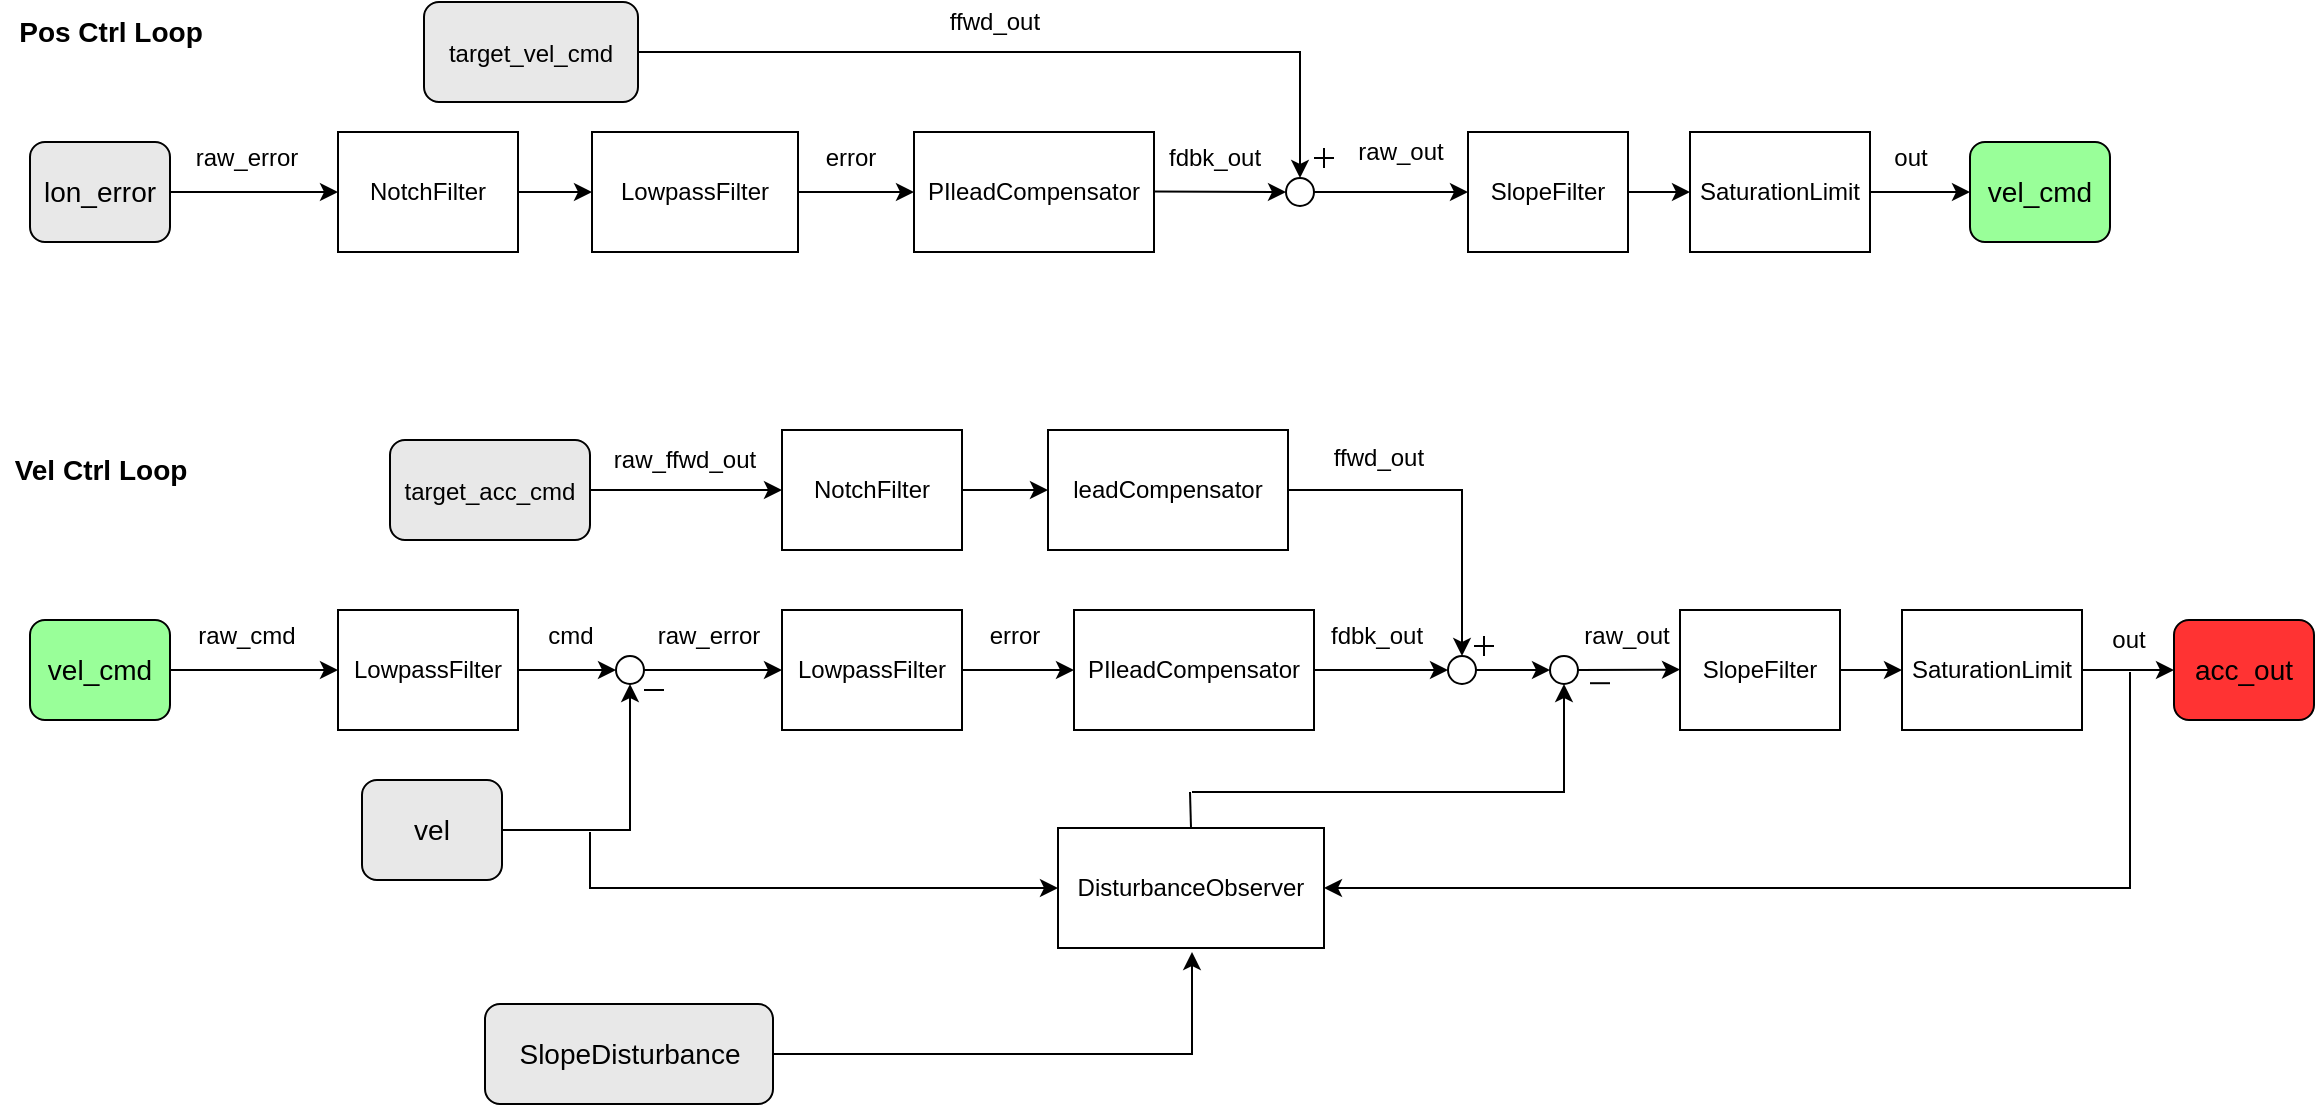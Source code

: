 <mxfile version="15.7.3" type="github">
  <diagram id="6g_Fd1ajQckZ7Yqp9gsq" name="Page-1">
    <mxGraphModel dx="1422" dy="1875" grid="1" gridSize="10" guides="1" tooltips="1" connect="1" arrows="1" fold="1" page="1" pageScale="1" pageWidth="827" pageHeight="1169" math="0" shadow="0">
      <root>
        <mxCell id="0" />
        <mxCell id="1" parent="0" />
        <mxCell id="FIAnAyh_88PYfkYXIVhB-5" style="edgeStyle=orthogonalEdgeStyle;rounded=0;orthogonalLoop=1;jettySize=auto;html=1;exitX=1;exitY=0.5;exitDx=0;exitDy=0;entryX=0;entryY=0.5;entryDx=0;entryDy=0;" parent="1" source="FIAnAyh_88PYfkYXIVhB-1" target="RUSnrg1oQo-M4RbumIp_-7" edge="1">
          <mxGeometry relative="1" as="geometry">
            <mxPoint x="404" as="targetPoint" />
          </mxGeometry>
        </mxCell>
        <mxCell id="FIAnAyh_88PYfkYXIVhB-1" value="NotchFilter" style="rounded=0;whiteSpace=wrap;html=1;" parent="1" vertex="1">
          <mxGeometry x="254" y="-30" width="90" height="60" as="geometry" />
        </mxCell>
        <mxCell id="RUSnrg1oQo-M4RbumIp_-3" value="" style="endArrow=classic;html=1;rounded=0;entryX=0;entryY=0.5;entryDx=0;entryDy=0;exitX=1;exitY=0.5;exitDx=0;exitDy=0;" parent="1" source="qoE_y93I6-oWgTe839o0-49" target="FIAnAyh_88PYfkYXIVhB-1" edge="1">
          <mxGeometry width="50" height="50" relative="1" as="geometry">
            <mxPoint x="174" as="sourcePoint" />
            <mxPoint x="204" y="-0.29" as="targetPoint" />
          </mxGeometry>
        </mxCell>
        <mxCell id="RUSnrg1oQo-M4RbumIp_-4" value="raw_error" style="text;html=1;align=center;verticalAlign=middle;resizable=0;points=[];autosize=1;strokeColor=none;fillColor=none;" parent="1" vertex="1">
          <mxGeometry x="173" y="-27" width="70" height="20" as="geometry" />
        </mxCell>
        <mxCell id="RUSnrg1oQo-M4RbumIp_-8" style="edgeStyle=orthogonalEdgeStyle;rounded=0;orthogonalLoop=1;jettySize=auto;html=1;exitX=1;exitY=0.5;exitDx=0;exitDy=0;entryX=0;entryY=0.5;entryDx=0;entryDy=0;" parent="1" source="RUSnrg1oQo-M4RbumIp_-7" target="RUSnrg1oQo-M4RbumIp_-10" edge="1">
          <mxGeometry relative="1" as="geometry">
            <mxPoint x="542" y="0.143" as="targetPoint" />
          </mxGeometry>
        </mxCell>
        <mxCell id="RUSnrg1oQo-M4RbumIp_-7" value="LowpassFilter" style="rounded=0;whiteSpace=wrap;html=1;" parent="1" vertex="1">
          <mxGeometry x="381" y="-30" width="103" height="60" as="geometry" />
        </mxCell>
        <mxCell id="RUSnrg1oQo-M4RbumIp_-10" value="PIleadCompensator" style="rounded=0;whiteSpace=wrap;html=1;" parent="1" vertex="1">
          <mxGeometry x="542" y="-30" width="120" height="60" as="geometry" />
        </mxCell>
        <mxCell id="RUSnrg1oQo-M4RbumIp_-11" value="" style="endArrow=classic;html=1;rounded=0;exitX=1;exitY=0.5;exitDx=0;exitDy=0;entryX=0;entryY=0.5;entryDx=0;entryDy=0;" parent="1" target="RUSnrg1oQo-M4RbumIp_-13" edge="1">
          <mxGeometry width="50" height="50" relative="1" as="geometry">
            <mxPoint x="662" y="-0.29" as="sourcePoint" />
            <mxPoint x="723" y="-0.29" as="targetPoint" />
          </mxGeometry>
        </mxCell>
        <mxCell id="RUSnrg1oQo-M4RbumIp_-12" value="fdbk_out" style="text;html=1;align=center;verticalAlign=middle;resizable=0;points=[];autosize=1;strokeColor=none;fillColor=none;" parent="1" vertex="1">
          <mxGeometry x="662" y="-27" width="60" height="20" as="geometry" />
        </mxCell>
        <mxCell id="RUSnrg1oQo-M4RbumIp_-13" value="" style="ellipse;whiteSpace=wrap;html=1;aspect=fixed;" parent="1" vertex="1">
          <mxGeometry x="728" y="-7" width="14" height="14" as="geometry" />
        </mxCell>
        <mxCell id="RUSnrg1oQo-M4RbumIp_-15" value="" style="endArrow=classic;html=1;rounded=0;exitX=1;exitY=0.5;exitDx=0;exitDy=0;" parent="1" source="6ou-MsNmvMS3vPGDJ_Ky-21" edge="1">
          <mxGeometry width="50" height="50" relative="1" as="geometry">
            <mxPoint x="513" y="-70" as="sourcePoint" />
            <mxPoint x="735" y="-7" as="targetPoint" />
            <Array as="points">
              <mxPoint x="620" y="-70" />
              <mxPoint x="735" y="-70" />
            </Array>
          </mxGeometry>
        </mxCell>
        <mxCell id="RUSnrg1oQo-M4RbumIp_-19" value="" style="group" parent="1" vertex="1" connectable="0">
          <mxGeometry x="742" y="-22" width="10" height="10" as="geometry" />
        </mxCell>
        <mxCell id="RUSnrg1oQo-M4RbumIp_-17" value="" style="endArrow=none;html=1;rounded=0;" parent="RUSnrg1oQo-M4RbumIp_-19" edge="1">
          <mxGeometry width="50" height="50" relative="1" as="geometry">
            <mxPoint x="5" y="10" as="sourcePoint" />
            <mxPoint x="5" as="targetPoint" />
          </mxGeometry>
        </mxCell>
        <mxCell id="RUSnrg1oQo-M4RbumIp_-18" value="" style="endArrow=none;html=1;rounded=0;" parent="RUSnrg1oQo-M4RbumIp_-19" edge="1">
          <mxGeometry width="50" height="50" relative="1" as="geometry">
            <mxPoint x="10" y="5" as="sourcePoint" />
            <mxPoint y="5" as="targetPoint" />
          </mxGeometry>
        </mxCell>
        <mxCell id="RUSnrg1oQo-M4RbumIp_-20" value="SlopeFilter" style="rounded=0;whiteSpace=wrap;html=1;" parent="1" vertex="1">
          <mxGeometry x="819" y="-30" width="80" height="60" as="geometry" />
        </mxCell>
        <mxCell id="RUSnrg1oQo-M4RbumIp_-21" value="" style="endArrow=classic;html=1;rounded=0;entryX=0;entryY=0.5;entryDx=0;entryDy=0;" parent="1" source="RUSnrg1oQo-M4RbumIp_-13" target="RUSnrg1oQo-M4RbumIp_-20" edge="1">
          <mxGeometry width="50" height="50" relative="1" as="geometry">
            <mxPoint x="743" as="sourcePoint" />
            <mxPoint x="783" as="targetPoint" />
          </mxGeometry>
        </mxCell>
        <mxCell id="RUSnrg1oQo-M4RbumIp_-22" value="SaturationLimit" style="rounded=0;whiteSpace=wrap;html=1;" parent="1" vertex="1">
          <mxGeometry x="930" y="-30" width="90" height="60" as="geometry" />
        </mxCell>
        <mxCell id="RUSnrg1oQo-M4RbumIp_-23" value="" style="endArrow=classic;html=1;rounded=0;exitX=1;exitY=0.5;exitDx=0;exitDy=0;entryX=0;entryY=0.5;entryDx=0;entryDy=0;" parent="1" source="RUSnrg1oQo-M4RbumIp_-20" target="RUSnrg1oQo-M4RbumIp_-22" edge="1">
          <mxGeometry width="50" height="50" relative="1" as="geometry">
            <mxPoint x="901.0" y="-0.24" as="sourcePoint" />
            <mxPoint x="923" as="targetPoint" />
          </mxGeometry>
        </mxCell>
        <mxCell id="RUSnrg1oQo-M4RbumIp_-24" value="" style="endArrow=classic;html=1;rounded=0;exitX=1;exitY=0.5;exitDx=0;exitDy=0;entryX=0;entryY=0.5;entryDx=0;entryDy=0;" parent="1" source="RUSnrg1oQo-M4RbumIp_-22" target="qoE_y93I6-oWgTe839o0-50" edge="1">
          <mxGeometry width="50" height="50" relative="1" as="geometry">
            <mxPoint x="1043" as="sourcePoint" />
            <mxPoint x="1063" as="targetPoint" />
          </mxGeometry>
        </mxCell>
        <mxCell id="RUSnrg1oQo-M4RbumIp_-25" value="raw_out" style="text;html=1;align=center;verticalAlign=middle;resizable=0;points=[];autosize=1;strokeColor=none;fillColor=none;" parent="1" vertex="1">
          <mxGeometry x="755" y="-30" width="60" height="20" as="geometry" />
        </mxCell>
        <mxCell id="RUSnrg1oQo-M4RbumIp_-26" value="out" style="text;html=1;align=center;verticalAlign=middle;resizable=0;points=[];autosize=1;strokeColor=none;fillColor=none;" parent="1" vertex="1">
          <mxGeometry x="1025" y="-27" width="30" height="20" as="geometry" />
        </mxCell>
        <mxCell id="RUSnrg1oQo-M4RbumIp_-27" value="error" style="text;html=1;align=center;verticalAlign=middle;resizable=0;points=[];autosize=1;strokeColor=none;fillColor=none;" parent="1" vertex="1">
          <mxGeometry x="490" y="-27" width="40" height="20" as="geometry" />
        </mxCell>
        <mxCell id="qoE_y93I6-oWgTe839o0-24" value="&lt;b&gt;&lt;font style=&quot;font-size: 14px&quot;&gt;Pos Ctrl Loop&lt;/font&gt;&lt;/b&gt;" style="text;html=1;align=center;verticalAlign=middle;resizable=0;points=[];autosize=1;strokeColor=none;fillColor=none;" parent="1" vertex="1">
          <mxGeometry x="85" y="-90" width="110" height="20" as="geometry" />
        </mxCell>
        <mxCell id="qoE_y93I6-oWgTe839o0-25" style="edgeStyle=orthogonalEdgeStyle;rounded=0;orthogonalLoop=1;jettySize=auto;html=1;exitX=1;exitY=0.5;exitDx=0;exitDy=0;entryX=0;entryY=0.5;entryDx=0;entryDy=0;" parent="1" source="qoE_y93I6-oWgTe839o0-26" target="qoE_y93I6-oWgTe839o0-54" edge="1">
          <mxGeometry relative="1" as="geometry">
            <mxPoint x="410" y="239" as="targetPoint" />
          </mxGeometry>
        </mxCell>
        <mxCell id="qoE_y93I6-oWgTe839o0-26" value="LowpassFilter" style="rounded=0;whiteSpace=wrap;html=1;" parent="1" vertex="1">
          <mxGeometry x="254" y="209" width="90" height="60" as="geometry" />
        </mxCell>
        <mxCell id="qoE_y93I6-oWgTe839o0-27" value="" style="endArrow=classic;html=1;rounded=0;entryX=0;entryY=0.5;entryDx=0;entryDy=0;exitX=1;exitY=0.5;exitDx=0;exitDy=0;" parent="1" source="qoE_y93I6-oWgTe839o0-52" target="qoE_y93I6-oWgTe839o0-26" edge="1">
          <mxGeometry width="50" height="50" relative="1" as="geometry">
            <mxPoint x="174" y="239.0" as="sourcePoint" />
            <mxPoint x="204" y="238.71" as="targetPoint" />
          </mxGeometry>
        </mxCell>
        <mxCell id="qoE_y93I6-oWgTe839o0-28" value="raw_cmd" style="text;html=1;align=center;verticalAlign=middle;resizable=0;points=[];autosize=1;strokeColor=none;fillColor=none;" parent="1" vertex="1">
          <mxGeometry x="178" y="212" width="60" height="20" as="geometry" />
        </mxCell>
        <mxCell id="qoE_y93I6-oWgTe839o0-48" value="&lt;b&gt;&lt;font style=&quot;font-size: 14px&quot;&gt;Vel Ctrl Loop&lt;/font&gt;&lt;/b&gt;" style="text;html=1;align=center;verticalAlign=middle;resizable=0;points=[];autosize=1;strokeColor=none;fillColor=none;" parent="1" vertex="1">
          <mxGeometry x="85" y="129" width="100" height="20" as="geometry" />
        </mxCell>
        <mxCell id="qoE_y93I6-oWgTe839o0-49" value="lon_error" style="rounded=1;whiteSpace=wrap;html=1;fontSize=14;fillColor=#E8E8E8;" parent="1" vertex="1">
          <mxGeometry x="100" y="-25" width="70" height="50" as="geometry" />
        </mxCell>
        <mxCell id="qoE_y93I6-oWgTe839o0-50" value="vel_cmd" style="rounded=1;whiteSpace=wrap;html=1;fontSize=14;fillColor=#99FF99;" parent="1" vertex="1">
          <mxGeometry x="1070" y="-25" width="70" height="50" as="geometry" />
        </mxCell>
        <mxCell id="qoE_y93I6-oWgTe839o0-52" value="vel_cmd" style="rounded=1;whiteSpace=wrap;html=1;fontSize=14;fillColor=#99FF99;" parent="1" vertex="1">
          <mxGeometry x="100" y="214" width="70" height="50" as="geometry" />
        </mxCell>
        <mxCell id="qoE_y93I6-oWgTe839o0-53" value="cmd" style="text;html=1;align=center;verticalAlign=middle;resizable=0;points=[];autosize=1;strokeColor=none;fillColor=none;" parent="1" vertex="1">
          <mxGeometry x="350" y="212" width="40" height="20" as="geometry" />
        </mxCell>
        <mxCell id="qoE_y93I6-oWgTe839o0-54" value="" style="ellipse;whiteSpace=wrap;html=1;aspect=fixed;" parent="1" vertex="1">
          <mxGeometry x="393" y="232" width="14" height="14" as="geometry" />
        </mxCell>
        <mxCell id="qoE_y93I6-oWgTe839o0-56" value="" style="endArrow=classic;html=1;rounded=0;entryX=0.5;entryY=1;entryDx=0;entryDy=0;exitX=1;exitY=0.5;exitDx=0;exitDy=0;" parent="1" source="6ou-MsNmvMS3vPGDJ_Ky-23" target="qoE_y93I6-oWgTe839o0-54" edge="1">
          <mxGeometry width="50" height="50" relative="1" as="geometry">
            <mxPoint x="300" y="296" as="sourcePoint" />
            <mxPoint x="400" y="259" as="targetPoint" />
            <Array as="points">
              <mxPoint x="400" y="319" />
              <mxPoint x="400" y="296" />
            </Array>
          </mxGeometry>
        </mxCell>
        <mxCell id="qoE_y93I6-oWgTe839o0-59" value="" style="endArrow=none;html=1;rounded=0;fontSize=14;" parent="1" edge="1">
          <mxGeometry width="50" height="50" relative="1" as="geometry">
            <mxPoint x="407" y="249" as="sourcePoint" />
            <mxPoint x="417" y="249" as="targetPoint" />
          </mxGeometry>
        </mxCell>
        <mxCell id="qoE_y93I6-oWgTe839o0-60" value="LowpassFilter" style="rounded=0;whiteSpace=wrap;html=1;" parent="1" vertex="1">
          <mxGeometry x="476" y="209" width="90" height="60" as="geometry" />
        </mxCell>
        <mxCell id="qoE_y93I6-oWgTe839o0-62" value="raw_error" style="text;html=1;align=center;verticalAlign=middle;resizable=0;points=[];autosize=1;strokeColor=none;fillColor=none;" parent="1" vertex="1">
          <mxGeometry x="404" y="212" width="70" height="20" as="geometry" />
        </mxCell>
        <mxCell id="6ou-MsNmvMS3vPGDJ_Ky-1" style="edgeStyle=orthogonalEdgeStyle;rounded=0;orthogonalLoop=1;jettySize=auto;html=1;entryX=0;entryY=0.5;entryDx=0;entryDy=0;exitX=1;exitY=0.5;exitDx=0;exitDy=0;" parent="1" source="qoE_y93I6-oWgTe839o0-54" target="qoE_y93I6-oWgTe839o0-60" edge="1">
          <mxGeometry relative="1" as="geometry">
            <mxPoint x="456.0" y="238.86" as="targetPoint" />
            <mxPoint x="410" y="239" as="sourcePoint" />
          </mxGeometry>
        </mxCell>
        <mxCell id="6ou-MsNmvMS3vPGDJ_Ky-2" style="edgeStyle=orthogonalEdgeStyle;rounded=0;orthogonalLoop=1;jettySize=auto;html=1;exitX=1;exitY=0.5;exitDx=0;exitDy=0;entryX=0;entryY=0.5;entryDx=0;entryDy=0;" parent="1" source="qoE_y93I6-oWgTe839o0-60" target="6ou-MsNmvMS3vPGDJ_Ky-4" edge="1">
          <mxGeometry relative="1" as="geometry">
            <mxPoint x="620" y="239" as="targetPoint" />
            <mxPoint x="580" y="238.8" as="sourcePoint" />
          </mxGeometry>
        </mxCell>
        <mxCell id="6ou-MsNmvMS3vPGDJ_Ky-3" value="error" style="text;html=1;align=center;verticalAlign=middle;resizable=0;points=[];autosize=1;strokeColor=none;fillColor=none;" parent="1" vertex="1">
          <mxGeometry x="572" y="212" width="40" height="20" as="geometry" />
        </mxCell>
        <mxCell id="6ou-MsNmvMS3vPGDJ_Ky-4" value="PIleadCompensator" style="rounded=0;whiteSpace=wrap;html=1;" parent="1" vertex="1">
          <mxGeometry x="622" y="209" width="120" height="60" as="geometry" />
        </mxCell>
        <mxCell id="6ou-MsNmvMS3vPGDJ_Ky-5" value="" style="endArrow=classic;html=1;rounded=0;exitX=1;exitY=0.5;exitDx=0;exitDy=0;entryX=0;entryY=0.5;entryDx=0;entryDy=0;" parent="1" source="6ou-MsNmvMS3vPGDJ_Ky-4" target="6ou-MsNmvMS3vPGDJ_Ky-14" edge="1">
          <mxGeometry width="50" height="50" relative="1" as="geometry">
            <mxPoint x="752" y="238.71" as="sourcePoint" />
            <mxPoint x="810" y="239" as="targetPoint" />
          </mxGeometry>
        </mxCell>
        <mxCell id="6ou-MsNmvMS3vPGDJ_Ky-6" value="fdbk_out" style="text;html=1;align=center;verticalAlign=middle;resizable=0;points=[];autosize=1;strokeColor=none;fillColor=none;" parent="1" vertex="1">
          <mxGeometry x="743" y="212" width="60" height="20" as="geometry" />
        </mxCell>
        <mxCell id="6ou-MsNmvMS3vPGDJ_Ky-8" value="NotchFilter" style="rounded=0;whiteSpace=wrap;html=1;" parent="1" vertex="1">
          <mxGeometry x="476" y="119" width="90" height="60" as="geometry" />
        </mxCell>
        <mxCell id="6ou-MsNmvMS3vPGDJ_Ky-10" style="edgeStyle=orthogonalEdgeStyle;rounded=0;orthogonalLoop=1;jettySize=auto;html=1;entryX=0;entryY=0.5;entryDx=0;entryDy=0;exitX=1;exitY=0.5;exitDx=0;exitDy=0;" parent="1" source="2CJdkRJwsNgzcTbNCUTt-1" target="6ou-MsNmvMS3vPGDJ_Ky-8" edge="1">
          <mxGeometry relative="1" as="geometry">
            <mxPoint x="460" y="148.71" as="targetPoint" />
            <mxPoint x="400" y="149" as="sourcePoint" />
          </mxGeometry>
        </mxCell>
        <mxCell id="6ou-MsNmvMS3vPGDJ_Ky-12" value="leadCompensator" style="rounded=0;whiteSpace=wrap;html=1;" parent="1" vertex="1">
          <mxGeometry x="609" y="119" width="120" height="60" as="geometry" />
        </mxCell>
        <mxCell id="6ou-MsNmvMS3vPGDJ_Ky-13" style="edgeStyle=orthogonalEdgeStyle;rounded=0;orthogonalLoop=1;jettySize=auto;html=1;exitX=1;exitY=0.5;exitDx=0;exitDy=0;entryX=0;entryY=0.5;entryDx=0;entryDy=0;" parent="1" source="6ou-MsNmvMS3vPGDJ_Ky-8" target="6ou-MsNmvMS3vPGDJ_Ky-12" edge="1">
          <mxGeometry relative="1" as="geometry">
            <mxPoint x="620" y="149" as="targetPoint" />
            <mxPoint x="574" y="148.71" as="sourcePoint" />
          </mxGeometry>
        </mxCell>
        <mxCell id="6ou-MsNmvMS3vPGDJ_Ky-14" value="" style="ellipse;whiteSpace=wrap;html=1;aspect=fixed;" parent="1" vertex="1">
          <mxGeometry x="809" y="232" width="14" height="14" as="geometry" />
        </mxCell>
        <mxCell id="6ou-MsNmvMS3vPGDJ_Ky-16" value="" style="endArrow=classic;html=1;rounded=0;entryX=0.5;entryY=0;entryDx=0;entryDy=0;exitX=1;exitY=0.5;exitDx=0;exitDy=0;" parent="1" source="6ou-MsNmvMS3vPGDJ_Ky-12" target="6ou-MsNmvMS3vPGDJ_Ky-14" edge="1">
          <mxGeometry width="50" height="50" relative="1" as="geometry">
            <mxPoint x="676" y="182" as="sourcePoint" />
            <mxPoint x="816" y="229" as="targetPoint" />
            <Array as="points">
              <mxPoint x="816" y="149" />
            </Array>
          </mxGeometry>
        </mxCell>
        <mxCell id="6ou-MsNmvMS3vPGDJ_Ky-17" value="" style="group" parent="1" vertex="1" connectable="0">
          <mxGeometry x="822" y="222" width="10" height="10" as="geometry" />
        </mxCell>
        <mxCell id="6ou-MsNmvMS3vPGDJ_Ky-18" value="" style="endArrow=none;html=1;rounded=0;" parent="6ou-MsNmvMS3vPGDJ_Ky-17" edge="1">
          <mxGeometry width="50" height="50" relative="1" as="geometry">
            <mxPoint x="5" y="10" as="sourcePoint" />
            <mxPoint x="5" as="targetPoint" />
          </mxGeometry>
        </mxCell>
        <mxCell id="6ou-MsNmvMS3vPGDJ_Ky-19" value="" style="endArrow=none;html=1;rounded=0;" parent="6ou-MsNmvMS3vPGDJ_Ky-17" edge="1">
          <mxGeometry width="50" height="50" relative="1" as="geometry">
            <mxPoint x="10" y="5" as="sourcePoint" />
            <mxPoint y="5" as="targetPoint" />
          </mxGeometry>
        </mxCell>
        <mxCell id="6ou-MsNmvMS3vPGDJ_Ky-20" value="ffwd_out" style="text;html=1;align=center;verticalAlign=middle;resizable=0;points=[];autosize=1;strokeColor=none;fillColor=none;" parent="1" vertex="1">
          <mxGeometry x="744" y="123" width="60" height="20" as="geometry" />
        </mxCell>
        <mxCell id="6ou-MsNmvMS3vPGDJ_Ky-21" value="&lt;span style=&quot;font-size: 12px&quot;&gt;target_vel_cmd&lt;/span&gt;" style="rounded=1;whiteSpace=wrap;html=1;fontSize=14;fillColor=#E8E8E8;" parent="1" vertex="1">
          <mxGeometry x="297" y="-95" width="107" height="50" as="geometry" />
        </mxCell>
        <mxCell id="6ou-MsNmvMS3vPGDJ_Ky-22" value="ffwd_out" style="text;html=1;align=center;verticalAlign=middle;resizable=0;points=[];autosize=1;strokeColor=none;fillColor=none;" parent="1" vertex="1">
          <mxGeometry x="552" y="-95" width="60" height="20" as="geometry" />
        </mxCell>
        <mxCell id="6ou-MsNmvMS3vPGDJ_Ky-23" value="vel" style="rounded=1;whiteSpace=wrap;html=1;fontSize=14;fillColor=#E8E8E8;" parent="1" vertex="1">
          <mxGeometry x="266" y="294" width="70" height="50" as="geometry" />
        </mxCell>
        <mxCell id="6ou-MsNmvMS3vPGDJ_Ky-25" value="raw_out" style="text;html=1;align=center;verticalAlign=middle;resizable=0;points=[];autosize=1;strokeColor=none;fillColor=none;" parent="1" vertex="1">
          <mxGeometry x="868" y="212" width="60" height="20" as="geometry" />
        </mxCell>
        <mxCell id="6ou-MsNmvMS3vPGDJ_Ky-26" value="SlopeFilter" style="rounded=0;whiteSpace=wrap;html=1;" parent="1" vertex="1">
          <mxGeometry x="925" y="209" width="80" height="60" as="geometry" />
        </mxCell>
        <mxCell id="2CJdkRJwsNgzcTbNCUTt-1" value="&lt;span style=&quot;font-size: 12px&quot;&gt;target_acc_cmd&lt;/span&gt;" style="rounded=1;whiteSpace=wrap;html=1;fontSize=14;fillColor=#E8E8E8;" parent="1" vertex="1">
          <mxGeometry x="280" y="124" width="100" height="50" as="geometry" />
        </mxCell>
        <mxCell id="2CJdkRJwsNgzcTbNCUTt-2" value="raw_ffwd_out" style="text;html=1;align=center;verticalAlign=middle;resizable=0;points=[];autosize=1;strokeColor=none;fillColor=none;" parent="1" vertex="1">
          <mxGeometry x="381.5" y="124" width="90" height="20" as="geometry" />
        </mxCell>
        <mxCell id="2CJdkRJwsNgzcTbNCUTt-3" value="SaturationLimit" style="rounded=0;whiteSpace=wrap;html=1;" parent="1" vertex="1">
          <mxGeometry x="1036" y="209" width="90" height="60" as="geometry" />
        </mxCell>
        <mxCell id="2CJdkRJwsNgzcTbNCUTt-4" value="" style="endArrow=classic;html=1;rounded=0;exitX=1;exitY=0.5;exitDx=0;exitDy=0;entryX=0;entryY=0.5;entryDx=0;entryDy=0;" parent="1" source="6ou-MsNmvMS3vPGDJ_Ky-26" target="2CJdkRJwsNgzcTbNCUTt-3" edge="1">
          <mxGeometry width="50" height="50" relative="1" as="geometry">
            <mxPoint x="984.0" y="310" as="sourcePoint" />
            <mxPoint x="1044" y="239" as="targetPoint" />
          </mxGeometry>
        </mxCell>
        <mxCell id="2CJdkRJwsNgzcTbNCUTt-5" value="out" style="text;html=1;align=center;verticalAlign=middle;resizable=0;points=[];autosize=1;strokeColor=none;fillColor=none;" parent="1" vertex="1">
          <mxGeometry x="1134" y="214" width="30" height="20" as="geometry" />
        </mxCell>
        <mxCell id="Y4PM5d1un2te80g-p5qK-1" value="" style="endArrow=classic;html=1;rounded=0;exitX=1;exitY=0.5;exitDx=0;exitDy=0;entryX=0;entryY=0.5;entryDx=0;entryDy=0;" parent="1" source="2CJdkRJwsNgzcTbNCUTt-3" target="Y4PM5d1un2te80g-p5qK-9" edge="1">
          <mxGeometry width="50" height="50" relative="1" as="geometry">
            <mxPoint x="1144" y="238.76" as="sourcePoint" />
            <mxPoint x="1180" y="238.76" as="targetPoint" />
          </mxGeometry>
        </mxCell>
        <mxCell id="Y4PM5d1un2te80g-p5qK-2" value="" style="ellipse;whiteSpace=wrap;html=1;aspect=fixed;" parent="1" vertex="1">
          <mxGeometry x="860" y="232" width="14" height="14" as="geometry" />
        </mxCell>
        <mxCell id="Y4PM5d1un2te80g-p5qK-7" value="" style="endArrow=none;html=1;rounded=0;fontSize=14;" parent="1" edge="1">
          <mxGeometry width="50" height="50" relative="1" as="geometry">
            <mxPoint x="880" y="245.6" as="sourcePoint" />
            <mxPoint x="890" y="245.6" as="targetPoint" />
          </mxGeometry>
        </mxCell>
        <mxCell id="Y4PM5d1un2te80g-p5qK-8" value="" style="endArrow=classic;html=1;rounded=0;exitX=1;exitY=0.5;exitDx=0;exitDy=0;entryX=0;entryY=0.5;entryDx=0;entryDy=0;" parent="1" source="Y4PM5d1un2te80g-p5qK-2" edge="1">
          <mxGeometry width="50" height="50" relative="1" as="geometry">
            <mxPoint x="889" y="238.8" as="sourcePoint" />
            <mxPoint x="925" y="238.8" as="targetPoint" />
          </mxGeometry>
        </mxCell>
        <mxCell id="Y4PM5d1un2te80g-p5qK-9" value="acc_out" style="rounded=1;whiteSpace=wrap;html=1;fontSize=14;fillColor=#FF3333;" parent="1" vertex="1">
          <mxGeometry x="1172" y="214" width="70" height="50" as="geometry" />
        </mxCell>
        <mxCell id="Y4PM5d1un2te80g-p5qK-11" value="DisturbanceObserver" style="rounded=0;whiteSpace=wrap;html=1;" parent="1" vertex="1">
          <mxGeometry x="614" y="318" width="133" height="60" as="geometry" />
        </mxCell>
        <mxCell id="Y4PM5d1un2te80g-p5qK-12" value="SlopeDisturbance" style="rounded=1;whiteSpace=wrap;html=1;fontSize=14;fillColor=#E8E8E8;" parent="1" vertex="1">
          <mxGeometry x="327.5" y="406" width="144" height="50" as="geometry" />
        </mxCell>
        <mxCell id="Y4PM5d1un2te80g-p5qK-16" value="" style="endArrow=classic;html=1;rounded=0;entryX=0;entryY=0.5;entryDx=0;entryDy=0;" parent="1" target="Y4PM5d1un2te80g-p5qK-11" edge="1">
          <mxGeometry width="50" height="50" relative="1" as="geometry">
            <mxPoint x="380" y="320" as="sourcePoint" />
            <mxPoint x="443.5" y="439.5" as="targetPoint" />
            <Array as="points">
              <mxPoint x="380" y="348" />
            </Array>
          </mxGeometry>
        </mxCell>
        <mxCell id="Y4PM5d1un2te80g-p5qK-17" value="" style="endArrow=classic;html=1;rounded=0;exitX=1;exitY=0.5;exitDx=0;exitDy=0;" parent="1" edge="1" source="Y4PM5d1un2te80g-p5qK-12">
          <mxGeometry width="50" height="50" relative="1" as="geometry">
            <mxPoint x="471.5" y="430" as="sourcePoint" />
            <mxPoint x="681" y="380" as="targetPoint" />
            <Array as="points">
              <mxPoint x="681" y="431" />
            </Array>
          </mxGeometry>
        </mxCell>
        <mxCell id="Y4PM5d1un2te80g-p5qK-18" value="" style="endArrow=classic;html=1;rounded=0;entryX=1;entryY=0.5;entryDx=0;entryDy=0;" parent="1" target="Y4PM5d1un2te80g-p5qK-11" edge="1">
          <mxGeometry width="50" height="50" relative="1" as="geometry">
            <mxPoint x="1150" y="240" as="sourcePoint" />
            <mxPoint x="978.0" y="408" as="targetPoint" />
            <Array as="points">
              <mxPoint x="1150" y="348" />
            </Array>
          </mxGeometry>
        </mxCell>
        <mxCell id="Y4PM5d1un2te80g-p5qK-19" value="" style="endArrow=classic;html=1;rounded=0;entryX=0.5;entryY=1;entryDx=0;entryDy=0;" parent="1" target="Y4PM5d1un2te80g-p5qK-2" edge="1">
          <mxGeometry width="50" height="50" relative="1" as="geometry">
            <mxPoint x="681" y="300" as="sourcePoint" />
            <mxPoint x="763.5" y="317" as="targetPoint" />
            <Array as="points">
              <mxPoint x="867" y="300" />
            </Array>
          </mxGeometry>
        </mxCell>
        <mxCell id="Y4PM5d1un2te80g-p5qK-20" value="" style="endArrow=none;html=1;rounded=0;exitX=0.5;exitY=0;exitDx=0;exitDy=0;" parent="1" source="Y4PM5d1un2te80g-p5qK-11" edge="1">
          <mxGeometry width="50" height="50" relative="1" as="geometry">
            <mxPoint x="850" y="380" as="sourcePoint" />
            <mxPoint x="680" y="300" as="targetPoint" />
          </mxGeometry>
        </mxCell>
        <mxCell id="Y4PM5d1un2te80g-p5qK-21" value="" style="endArrow=classic;html=1;rounded=0;exitX=1;exitY=0.5;exitDx=0;exitDy=0;entryX=0;entryY=0.5;entryDx=0;entryDy=0;" parent="1" source="6ou-MsNmvMS3vPGDJ_Ky-14" target="Y4PM5d1un2te80g-p5qK-2" edge="1">
          <mxGeometry width="50" height="50" relative="1" as="geometry">
            <mxPoint x="809" y="263.63" as="sourcePoint" />
            <mxPoint x="860" y="263.43" as="targetPoint" />
          </mxGeometry>
        </mxCell>
      </root>
    </mxGraphModel>
  </diagram>
</mxfile>
